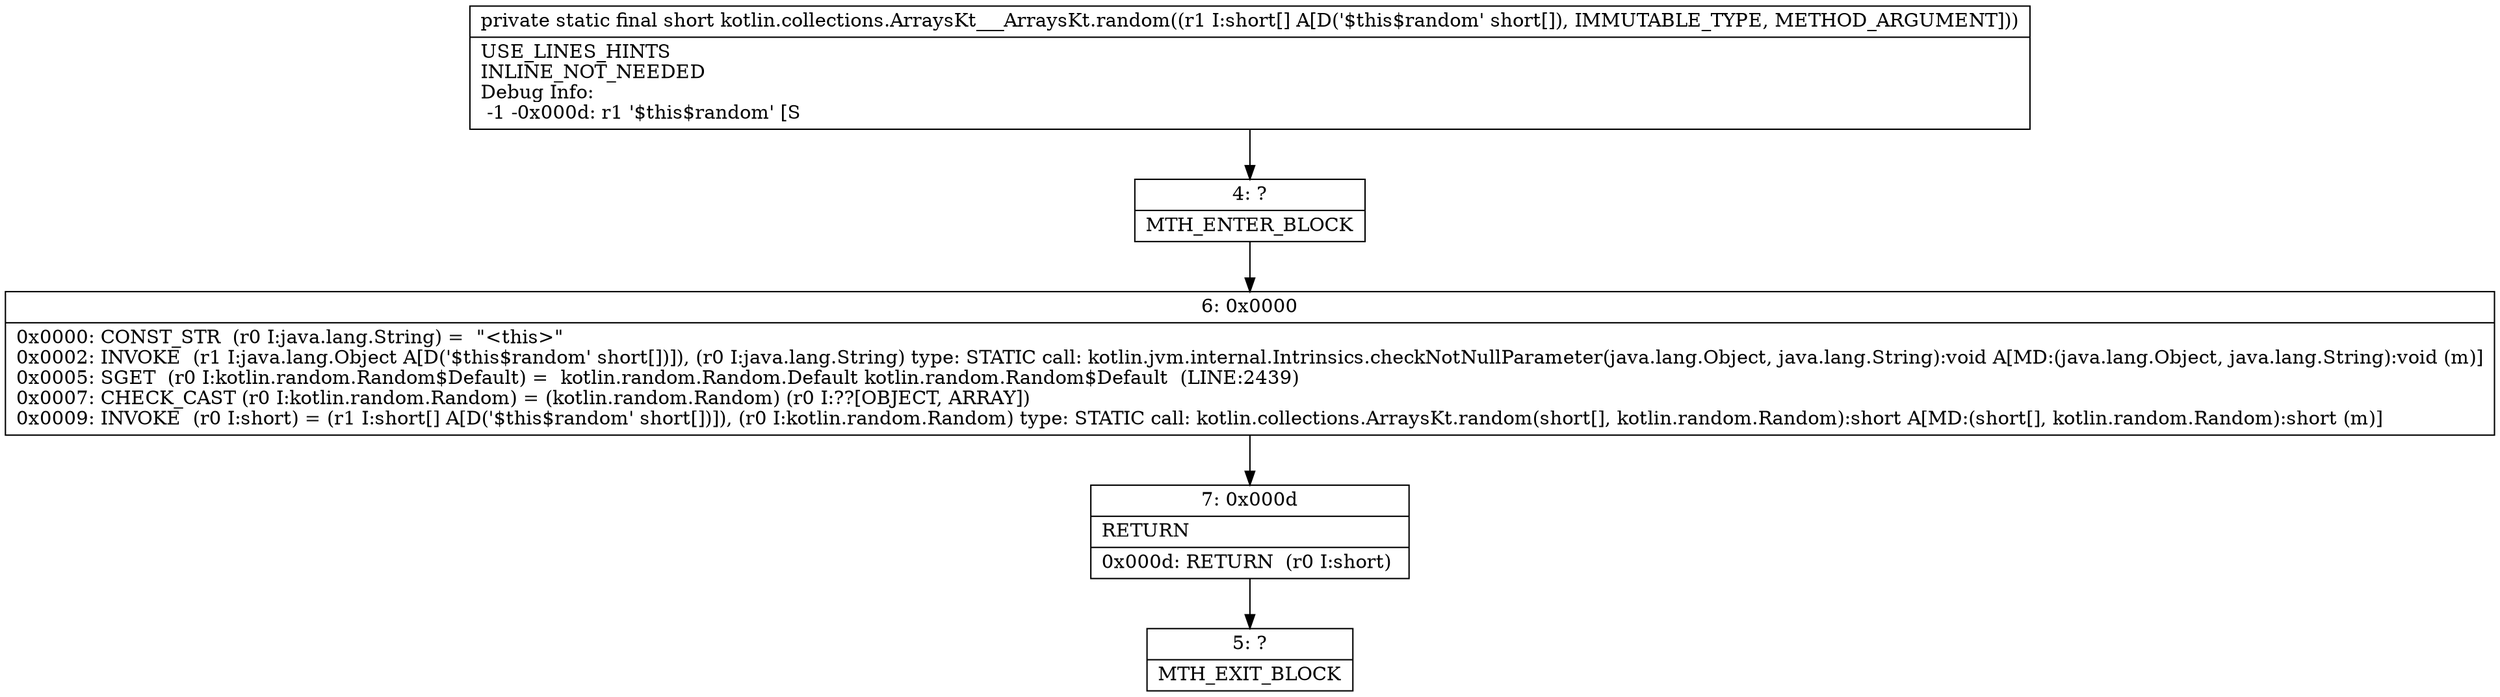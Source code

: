 digraph "CFG forkotlin.collections.ArraysKt___ArraysKt.random([S)S" {
Node_4 [shape=record,label="{4\:\ ?|MTH_ENTER_BLOCK\l}"];
Node_6 [shape=record,label="{6\:\ 0x0000|0x0000: CONST_STR  (r0 I:java.lang.String) =  \"\<this\>\" \l0x0002: INVOKE  (r1 I:java.lang.Object A[D('$this$random' short[])]), (r0 I:java.lang.String) type: STATIC call: kotlin.jvm.internal.Intrinsics.checkNotNullParameter(java.lang.Object, java.lang.String):void A[MD:(java.lang.Object, java.lang.String):void (m)]\l0x0005: SGET  (r0 I:kotlin.random.Random$Default) =  kotlin.random.Random.Default kotlin.random.Random$Default  (LINE:2439)\l0x0007: CHECK_CAST (r0 I:kotlin.random.Random) = (kotlin.random.Random) (r0 I:??[OBJECT, ARRAY]) \l0x0009: INVOKE  (r0 I:short) = (r1 I:short[] A[D('$this$random' short[])]), (r0 I:kotlin.random.Random) type: STATIC call: kotlin.collections.ArraysKt.random(short[], kotlin.random.Random):short A[MD:(short[], kotlin.random.Random):short (m)]\l}"];
Node_7 [shape=record,label="{7\:\ 0x000d|RETURN\l|0x000d: RETURN  (r0 I:short) \l}"];
Node_5 [shape=record,label="{5\:\ ?|MTH_EXIT_BLOCK\l}"];
MethodNode[shape=record,label="{private static final short kotlin.collections.ArraysKt___ArraysKt.random((r1 I:short[] A[D('$this$random' short[]), IMMUTABLE_TYPE, METHOD_ARGUMENT]))  | USE_LINES_HINTS\lINLINE_NOT_NEEDED\lDebug Info:\l  \-1 \-0x000d: r1 '$this$random' [S\l}"];
MethodNode -> Node_4;Node_4 -> Node_6;
Node_6 -> Node_7;
Node_7 -> Node_5;
}

